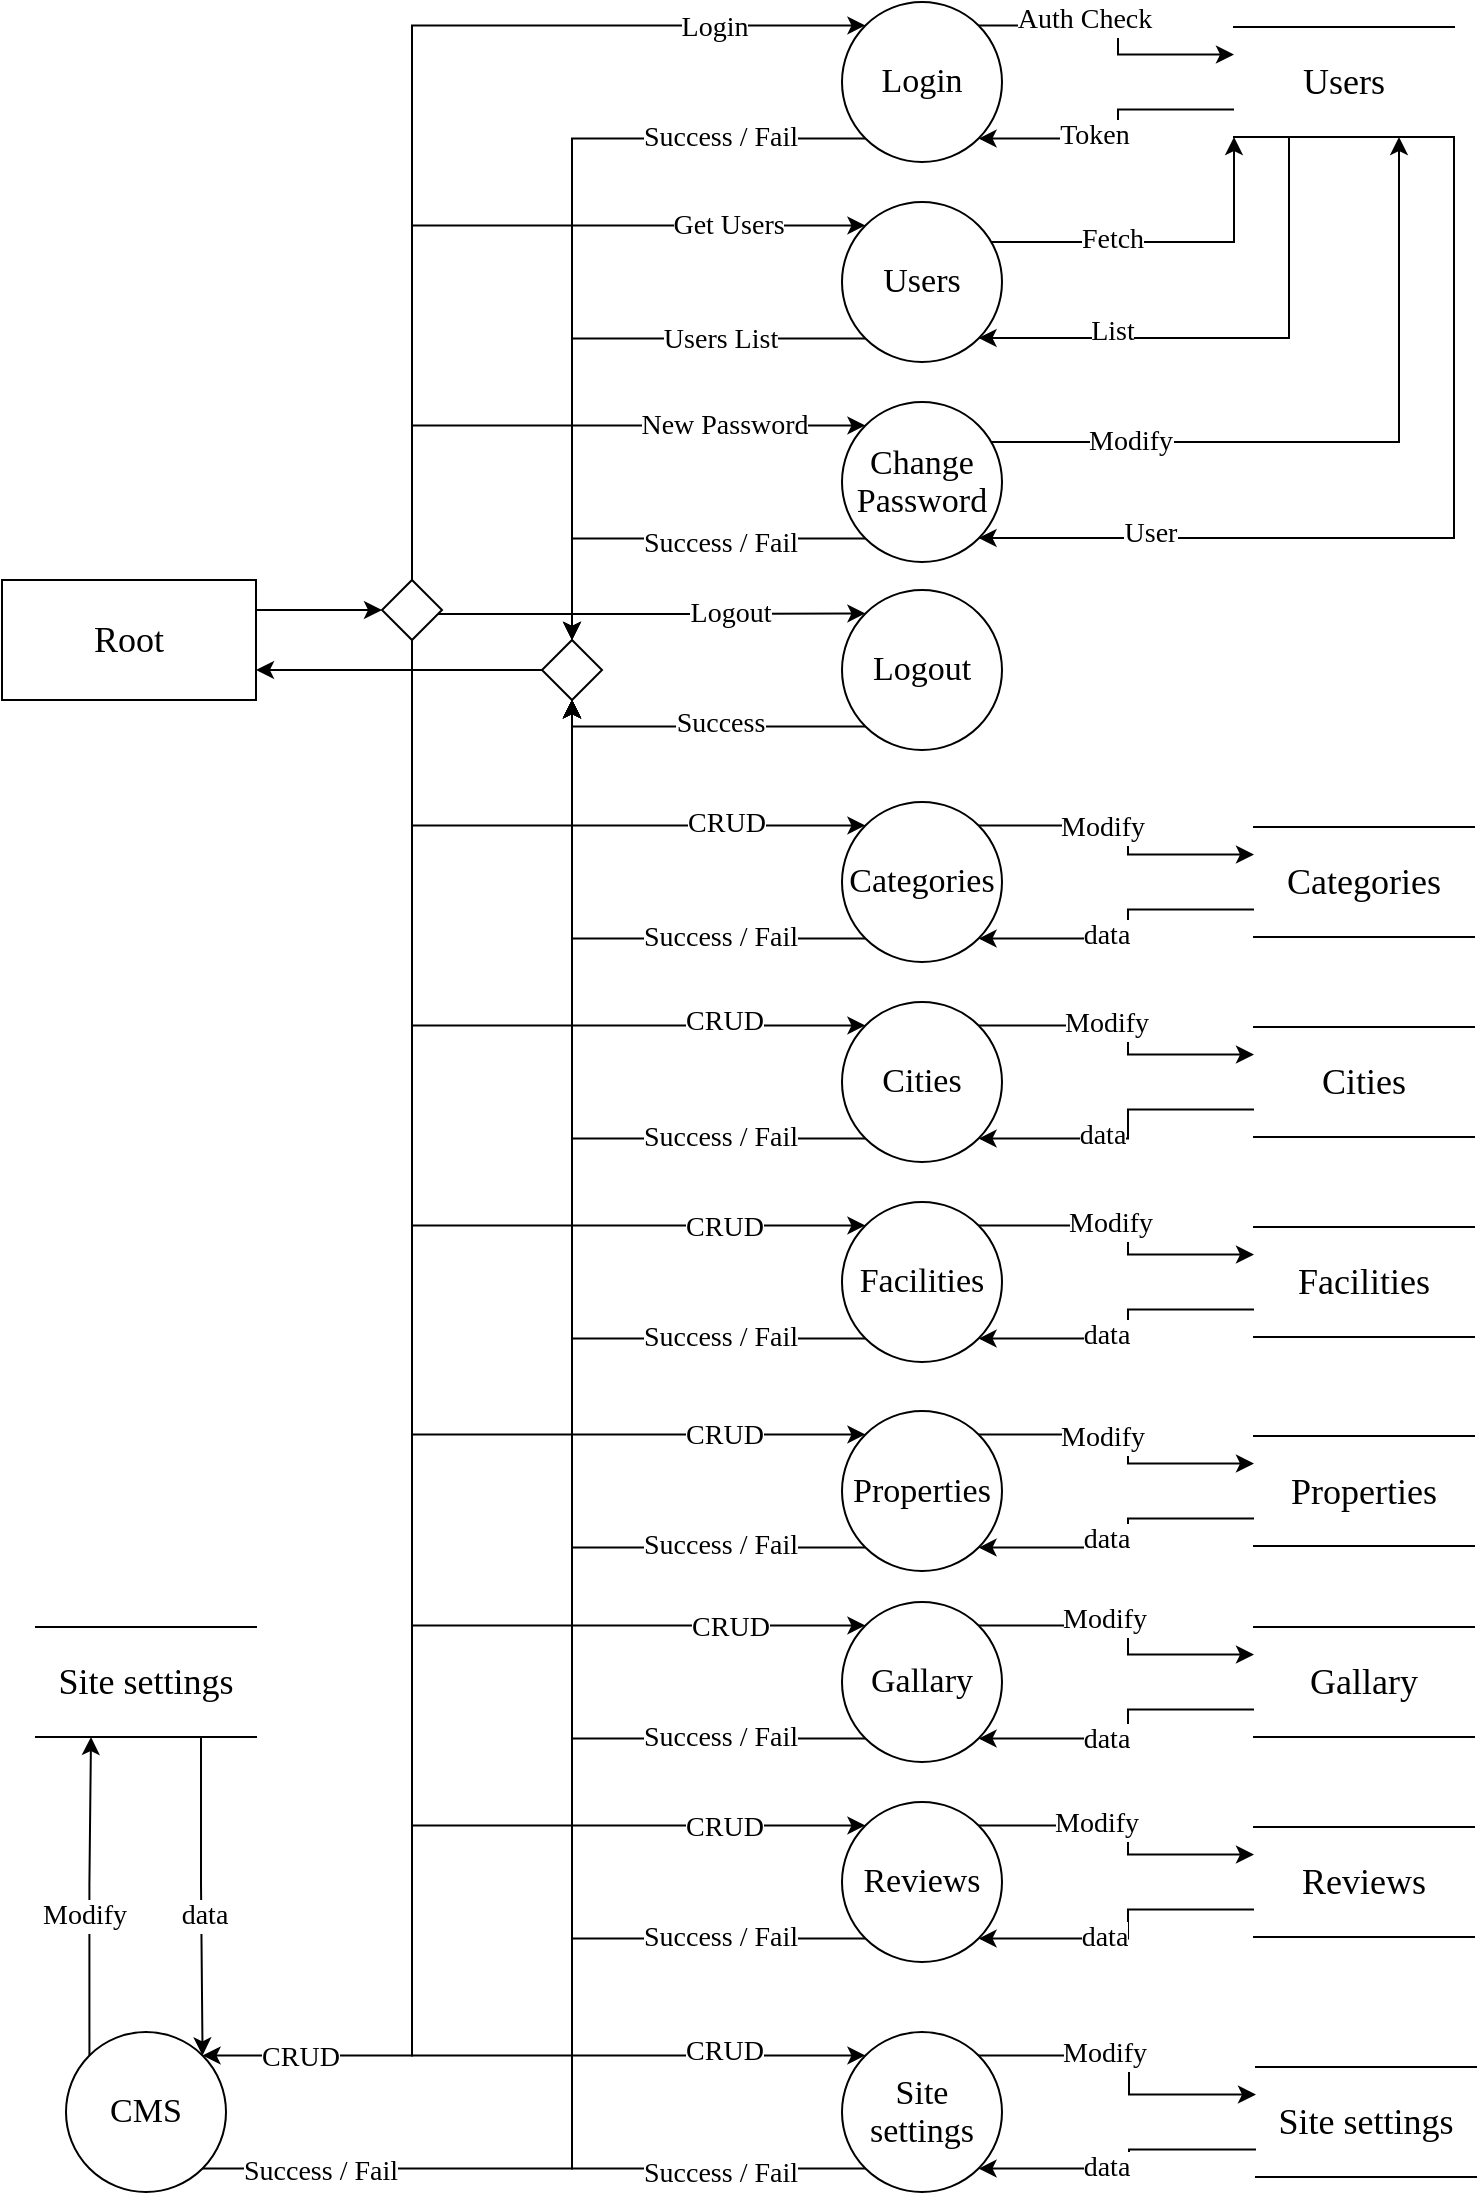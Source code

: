 <mxfile version="17.1.3" type="google"><diagram id="HeBkzXPH-GdMvk_lJBK_" name="Page-1"><mxGraphModel grid="1" gridSize="10" guides="1" tooltips="1" connect="1" arrows="1" page="1" fold="1" pageScale="1" pageWidth="827" pageHeight="1169" background="none" math="0" shadow="0"><root><mxCell id="0"/><mxCell id="1" parent="0"/><mxCell id="u3_8XiPlF6kI5Sq8Arg3-14" style="edgeStyle=orthogonalEdgeStyle;rounded=0;orthogonalLoop=1;jettySize=auto;html=1;exitX=1;exitY=0;exitDx=0;exitDy=0;entryX=0;entryY=0.25;entryDx=0;entryDy=0;fontSize=17;fontFamily=Times New Roman;" parent="1" source="6l1TLSjAQP7HA2U_qRRk-7" target="u3_8XiPlF6kI5Sq8Arg3-12" edge="1"><mxGeometry relative="1" as="geometry"/></mxCell><mxCell id="u3_8XiPlF6kI5Sq8Arg3-126" value="Auth Check" style="edgeLabel;html=1;align=center;verticalAlign=middle;resizable=0;points=[];fontSize=14;fontFamily=Times New Roman;" parent="u3_8XiPlF6kI5Sq8Arg3-14" connectable="0" vertex="1"><mxGeometry x="-0.27" y="3" relative="1" as="geometry"><mxPoint as="offset"/></mxGeometry></mxCell><mxCell id="u3_8XiPlF6kI5Sq8Arg3-67" style="edgeStyle=orthogonalEdgeStyle;rounded=0;orthogonalLoop=1;jettySize=auto;html=1;exitX=0;exitY=1;exitDx=0;exitDy=0;entryX=0.5;entryY=0;entryDx=0;entryDy=0;fontSize=17;startArrow=none;startFill=0;endArrow=classic;endFill=1;elbow=vertical;fontFamily=Times New Roman;" parent="1" source="6l1TLSjAQP7HA2U_qRRk-7" target="u3_8XiPlF6kI5Sq8Arg3-61" edge="1"><mxGeometry relative="1" as="geometry"/></mxCell><mxCell id="u3_8XiPlF6kI5Sq8Arg3-102" value="Success / Fail" style="edgeLabel;html=1;align=center;verticalAlign=middle;resizable=0;points=[];fontSize=14;fontFamily=Times New Roman;" parent="u3_8XiPlF6kI5Sq8Arg3-67" connectable="0" vertex="1"><mxGeometry x="-0.716" y="3" relative="1" as="geometry"><mxPoint x="-16" y="-4" as="offset"/></mxGeometry></mxCell><mxCell id="6l1TLSjAQP7HA2U_qRRk-7" value="&lt;p&gt;&lt;span style=&quot;line-height: 1.1&quot;&gt;&lt;font style=&quot;font-size: 17px&quot;&gt;Login&lt;/font&gt;&lt;/span&gt;&lt;/p&gt;" style="ellipse;whiteSpace=wrap;html=1;aspect=fixed;shadow=0;sketch=0;rotation=0;fontFamily=Times New Roman;" parent="1" vertex="1"><mxGeometry x="430" y="40" width="80" height="80" as="geometry"/></mxCell><mxCell id="u3_8XiPlF6kI5Sq8Arg3-56" style="edgeStyle=orthogonalEdgeStyle;rounded=0;orthogonalLoop=1;jettySize=auto;html=1;exitX=1;exitY=0.25;exitDx=0;exitDy=0;entryX=0;entryY=0.5;entryDx=0;entryDy=0;fontSize=17;elbow=vertical;fontFamily=Times New Roman;" parent="1" source="6l1TLSjAQP7HA2U_qRRk-10" target="u3_8XiPlF6kI5Sq8Arg3-54" edge="1"><mxGeometry relative="1" as="geometry"/></mxCell><mxCell id="6l1TLSjAQP7HA2U_qRRk-10" value="&lt;font style=&quot;font-size: 18px&quot;&gt;Root&lt;/font&gt;" style="rounded=0;whiteSpace=wrap;html=1;fontFamily=Times New Roman;" parent="1" vertex="1"><mxGeometry x="10" y="329" width="127" height="60" as="geometry"/></mxCell><mxCell id="u3_8XiPlF6kI5Sq8Arg3-15" style="edgeStyle=orthogonalEdgeStyle;rounded=0;orthogonalLoop=1;jettySize=auto;html=1;exitX=0;exitY=0.75;exitDx=0;exitDy=0;entryX=1;entryY=1;entryDx=0;entryDy=0;fontSize=17;fontFamily=Times New Roman;" parent="1" source="u3_8XiPlF6kI5Sq8Arg3-12" target="6l1TLSjAQP7HA2U_qRRk-7" edge="1"><mxGeometry relative="1" as="geometry"/></mxCell><mxCell id="u3_8XiPlF6kI5Sq8Arg3-127" value="Token" style="edgeLabel;html=1;align=center;verticalAlign=middle;resizable=0;points=[];fontSize=14;fontFamily=Times New Roman;" parent="u3_8XiPlF6kI5Sq8Arg3-15" connectable="0" vertex="1"><mxGeometry x="0.185" y="-2" relative="1" as="geometry"><mxPoint as="offset"/></mxGeometry></mxCell><mxCell id="u3_8XiPlF6kI5Sq8Arg3-29" style="edgeStyle=elbowEdgeStyle;rounded=0;orthogonalLoop=1;jettySize=auto;elbow=vertical;html=1;entryX=1;entryY=1;entryDx=0;entryDy=0;fontSize=17;exitX=0.25;exitY=1;exitDx=0;exitDy=0;fontFamily=Times New Roman;" parent="1" source="u3_8XiPlF6kI5Sq8Arg3-12" target="u3_8XiPlF6kI5Sq8Arg3-25" edge="1"><mxGeometry relative="1" as="geometry"><Array as="points"><mxPoint x="606" y="208"/><mxPoint x="606" y="210"/><mxPoint x="606" y="210"/></Array></mxGeometry></mxCell><mxCell id="u3_8XiPlF6kI5Sq8Arg3-129" value="List" style="edgeLabel;html=1;align=center;verticalAlign=middle;resizable=0;points=[];fontSize=14;fontFamily=Times New Roman;" parent="u3_8XiPlF6kI5Sq8Arg3-29" connectable="0" vertex="1"><mxGeometry x="0.475" y="-3" relative="1" as="geometry"><mxPoint as="offset"/></mxGeometry></mxCell><mxCell id="u3_8XiPlF6kI5Sq8Arg3-31" style="edgeStyle=elbowEdgeStyle;rounded=0;orthogonalLoop=1;jettySize=auto;elbow=vertical;html=1;exitX=1;exitY=1;exitDx=0;exitDy=0;entryX=1;entryY=1;entryDx=0;entryDy=0;fontSize=17;fontFamily=Times New Roman;" parent="1" source="u3_8XiPlF6kI5Sq8Arg3-12" target="u3_8XiPlF6kI5Sq8Arg3-26" edge="1"><mxGeometry relative="1" as="geometry"><Array as="points"><mxPoint x="686" y="308"/></Array></mxGeometry></mxCell><mxCell id="u3_8XiPlF6kI5Sq8Arg3-131" value="User" style="edgeLabel;html=1;align=center;verticalAlign=middle;resizable=0;points=[];fontSize=14;fontFamily=Times New Roman;" parent="u3_8XiPlF6kI5Sq8Arg3-31" connectable="0" vertex="1"><mxGeometry x="0.611" y="-2" relative="1" as="geometry"><mxPoint as="offset"/></mxGeometry></mxCell><mxCell id="u3_8XiPlF6kI5Sq8Arg3-12" value="&lt;font style=&quot;font-size: 18px&quot;&gt;Users&lt;/font&gt;" style="shape=partialRectangle;whiteSpace=wrap;html=1;left=0;right=0;fillColor=default;rounded=0;shadow=0;glass=0;sketch=0;fontFamily=Times New Roman;fontSize=16;gradientColor=none;" parent="1" vertex="1"><mxGeometry x="626" y="52.5" width="110" height="55" as="geometry"/></mxCell><mxCell id="u3_8XiPlF6kI5Sq8Arg3-73" style="edgeStyle=orthogonalEdgeStyle;rounded=0;orthogonalLoop=1;jettySize=auto;html=1;exitX=0;exitY=1;exitDx=0;exitDy=0;entryX=0.5;entryY=1;entryDx=0;entryDy=0;fontSize=17;startArrow=none;startFill=0;endArrow=classic;endFill=1;fontFamily=Times New Roman;" parent="1" source="u3_8XiPlF6kI5Sq8Arg3-16" target="u3_8XiPlF6kI5Sq8Arg3-61" edge="1"><mxGeometry relative="1" as="geometry"><Array as="points"><mxPoint x="295" y="402"/></Array></mxGeometry></mxCell><mxCell id="u3_8XiPlF6kI5Sq8Arg3-109" value="Success" style="edgeLabel;html=1;align=center;verticalAlign=middle;resizable=0;points=[];fontSize=14;fontFamily=Times New Roman;" parent="u3_8XiPlF6kI5Sq8Arg3-73" connectable="0" vertex="1"><mxGeometry x="-0.282" y="-2" relative="1" as="geometry"><mxPoint x="-15" as="offset"/></mxGeometry></mxCell><mxCell id="u3_8XiPlF6kI5Sq8Arg3-16" value="&lt;p&gt;&lt;span style=&quot;line-height: 1.1&quot;&gt;&lt;font style=&quot;font-size: 17px&quot;&gt;Logout&lt;/font&gt;&lt;/span&gt;&lt;/p&gt;" style="ellipse;whiteSpace=wrap;html=1;aspect=fixed;shadow=0;sketch=0;rotation=0;fontFamily=Times New Roman;" parent="1" vertex="1"><mxGeometry x="430" y="334" width="80" height="80" as="geometry"/></mxCell><mxCell id="u3_8XiPlF6kI5Sq8Arg3-33" style="edgeStyle=orthogonalEdgeStyle;rounded=0;orthogonalLoop=1;jettySize=auto;elbow=vertical;html=1;exitX=1;exitY=0;exitDx=0;exitDy=0;entryX=0;entryY=0.25;entryDx=0;entryDy=0;fontSize=17;fontFamily=Times New Roman;" parent="1" source="u3_8XiPlF6kI5Sq8Arg3-19" target="u3_8XiPlF6kI5Sq8Arg3-32" edge="1"><mxGeometry relative="1" as="geometry"/></mxCell><mxCell id="u3_8XiPlF6kI5Sq8Arg3-132" value="Modify" style="edgeLabel;html=1;align=center;verticalAlign=middle;resizable=0;points=[];fontSize=14;fontFamily=Times New Roman;" parent="u3_8XiPlF6kI5Sq8Arg3-33" connectable="0" vertex="1"><mxGeometry x="-0.2" y="-1" relative="1" as="geometry"><mxPoint as="offset"/></mxGeometry></mxCell><mxCell id="u3_8XiPlF6kI5Sq8Arg3-75" style="edgeStyle=orthogonalEdgeStyle;rounded=0;orthogonalLoop=1;jettySize=auto;html=1;exitX=0;exitY=1;exitDx=0;exitDy=0;entryX=0.5;entryY=1;entryDx=0;entryDy=0;fontSize=17;startArrow=none;startFill=0;endArrow=classic;endFill=1;fontFamily=Times New Roman;" parent="1" source="u3_8XiPlF6kI5Sq8Arg3-19" target="u3_8XiPlF6kI5Sq8Arg3-61" edge="1"><mxGeometry relative="1" as="geometry"/></mxCell><mxCell id="u3_8XiPlF6kI5Sq8Arg3-111" value="Success / Fail" style="edgeLabel;html=1;align=center;verticalAlign=middle;resizable=0;points=[];fontSize=14;fontFamily=Times New Roman;" parent="u3_8XiPlF6kI5Sq8Arg3-75" connectable="0" vertex="1"><mxGeometry x="-0.523" y="-1" relative="1" as="geometry"><mxPoint x="-9" as="offset"/></mxGeometry></mxCell><mxCell id="u3_8XiPlF6kI5Sq8Arg3-19" value="&lt;p&gt;&lt;span style=&quot;line-height: 1.1&quot;&gt;&lt;font style=&quot;font-size: 17px&quot;&gt;Categories&lt;/font&gt;&lt;/span&gt;&lt;/p&gt;" style="ellipse;whiteSpace=wrap;html=1;aspect=fixed;shadow=0;sketch=0;rotation=0;fontFamily=Times New Roman;" parent="1" vertex="1"><mxGeometry x="430" y="440" width="80" height="80" as="geometry"/></mxCell><mxCell id="u3_8XiPlF6kI5Sq8Arg3-43" style="edgeStyle=orthogonalEdgeStyle;rounded=0;orthogonalLoop=1;jettySize=auto;html=1;exitX=1;exitY=0;exitDx=0;exitDy=0;entryX=0;entryY=0.25;entryDx=0;entryDy=0;fontSize=17;elbow=vertical;fontFamily=Times New Roman;" parent="1" source="u3_8XiPlF6kI5Sq8Arg3-20" target="u3_8XiPlF6kI5Sq8Arg3-36" edge="1"><mxGeometry relative="1" as="geometry"/></mxCell><mxCell id="u3_8XiPlF6kI5Sq8Arg3-134" value="Modify" style="edgeLabel;html=1;align=center;verticalAlign=middle;resizable=0;points=[];fontSize=14;fontFamily=Times New Roman;" parent="u3_8XiPlF6kI5Sq8Arg3-43" connectable="0" vertex="1"><mxGeometry x="-0.173" y="1" relative="1" as="geometry"><mxPoint as="offset"/></mxGeometry></mxCell><mxCell id="u3_8XiPlF6kI5Sq8Arg3-82" style="edgeStyle=orthogonalEdgeStyle;rounded=0;orthogonalLoop=1;jettySize=auto;html=1;exitX=0;exitY=1;exitDx=0;exitDy=0;entryX=0.5;entryY=1;entryDx=0;entryDy=0;fontSize=17;startArrow=none;startFill=0;endArrow=classic;endFill=1;fontFamily=Times New Roman;" parent="1" source="u3_8XiPlF6kI5Sq8Arg3-20" target="u3_8XiPlF6kI5Sq8Arg3-61" edge="1"><mxGeometry relative="1" as="geometry"/></mxCell><mxCell id="u3_8XiPlF6kI5Sq8Arg3-118" value="Success / Fail" style="edgeLabel;html=1;align=center;verticalAlign=middle;resizable=0;points=[];fontSize=14;fontFamily=Times New Roman;" parent="u3_8XiPlF6kI5Sq8Arg3-82" connectable="0" vertex="1"><mxGeometry x="-0.669" y="4" relative="1" as="geometry"><mxPoint x="-12" y="-5" as="offset"/></mxGeometry></mxCell><mxCell id="u3_8XiPlF6kI5Sq8Arg3-20" value="&lt;p&gt;&lt;span style=&quot;line-height: 1.1&quot;&gt;&lt;font style=&quot;font-size: 17px&quot;&gt;Cities&lt;/font&gt;&lt;/span&gt;&lt;/p&gt;" style="ellipse;whiteSpace=wrap;html=1;aspect=fixed;shadow=0;sketch=0;rotation=0;fontFamily=Times New Roman;" parent="1" vertex="1"><mxGeometry x="430" y="540" width="80" height="80" as="geometry"/></mxCell><mxCell id="u3_8XiPlF6kI5Sq8Arg3-45" style="edgeStyle=orthogonalEdgeStyle;rounded=0;orthogonalLoop=1;jettySize=auto;html=1;exitX=1;exitY=0;exitDx=0;exitDy=0;entryX=0;entryY=0.25;entryDx=0;entryDy=0;fontSize=17;elbow=vertical;fontFamily=Times New Roman;" parent="1" source="u3_8XiPlF6kI5Sq8Arg3-21" target="u3_8XiPlF6kI5Sq8Arg3-38" edge="1"><mxGeometry relative="1" as="geometry"/></mxCell><mxCell id="u3_8XiPlF6kI5Sq8Arg3-135" value="Modify" style="edgeLabel;html=1;align=center;verticalAlign=middle;resizable=0;points=[];fontSize=14;fontFamily=Times New Roman;" parent="u3_8XiPlF6kI5Sq8Arg3-45" connectable="0" vertex="1"><mxGeometry x="-0.147" y="1" relative="1" as="geometry"><mxPoint as="offset"/></mxGeometry></mxCell><mxCell id="u3_8XiPlF6kI5Sq8Arg3-83" style="edgeStyle=orthogonalEdgeStyle;rounded=0;orthogonalLoop=1;jettySize=auto;html=1;exitX=0;exitY=1;exitDx=0;exitDy=0;entryX=0.5;entryY=1;entryDx=0;entryDy=0;fontSize=17;startArrow=none;startFill=0;endArrow=classic;endFill=1;fontFamily=Times New Roman;" parent="1" source="u3_8XiPlF6kI5Sq8Arg3-21" target="u3_8XiPlF6kI5Sq8Arg3-61" edge="1"><mxGeometry relative="1" as="geometry"/></mxCell><mxCell id="u3_8XiPlF6kI5Sq8Arg3-119" value="Success / Fail" style="edgeLabel;html=1;align=center;verticalAlign=middle;resizable=0;points=[];fontSize=14;fontFamily=Times New Roman;" parent="u3_8XiPlF6kI5Sq8Arg3-83" connectable="0" vertex="1"><mxGeometry x="-0.741" y="-1" relative="1" as="geometry"><mxPoint x="-12" as="offset"/></mxGeometry></mxCell><mxCell id="u3_8XiPlF6kI5Sq8Arg3-21" value="&lt;p&gt;&lt;span style=&quot;line-height: 1.1&quot;&gt;&lt;font style=&quot;font-size: 17px&quot;&gt;Facilities&lt;/font&gt;&lt;/span&gt;&lt;/p&gt;" style="ellipse;whiteSpace=wrap;html=1;aspect=fixed;shadow=0;sketch=0;rotation=0;fontFamily=Times New Roman;" parent="1" vertex="1"><mxGeometry x="430" y="640" width="80" height="80" as="geometry"/></mxCell><mxCell id="u3_8XiPlF6kI5Sq8Arg3-47" style="edgeStyle=orthogonalEdgeStyle;rounded=0;orthogonalLoop=1;jettySize=auto;html=1;exitX=1;exitY=0;exitDx=0;exitDy=0;entryX=0;entryY=0.25;entryDx=0;entryDy=0;fontSize=17;elbow=vertical;fontFamily=Times New Roman;" parent="1" source="u3_8XiPlF6kI5Sq8Arg3-22" target="u3_8XiPlF6kI5Sq8Arg3-39" edge="1"><mxGeometry relative="1" as="geometry"/></mxCell><mxCell id="u3_8XiPlF6kI5Sq8Arg3-136" value="Modify" style="edgeLabel;html=1;align=center;verticalAlign=middle;resizable=0;points=[];fontSize=14;fontFamily=Times New Roman;" parent="u3_8XiPlF6kI5Sq8Arg3-47" connectable="0" vertex="1"><mxGeometry x="-0.2" y="-2" relative="1" as="geometry"><mxPoint as="offset"/></mxGeometry></mxCell><mxCell id="u3_8XiPlF6kI5Sq8Arg3-85" style="edgeStyle=orthogonalEdgeStyle;rounded=0;orthogonalLoop=1;jettySize=auto;html=1;exitX=0;exitY=1;exitDx=0;exitDy=0;entryX=0.5;entryY=1;entryDx=0;entryDy=0;fontSize=17;startArrow=none;startFill=0;endArrow=classic;endFill=1;fontFamily=Times New Roman;" parent="1" source="u3_8XiPlF6kI5Sq8Arg3-22" target="u3_8XiPlF6kI5Sq8Arg3-61" edge="1"><mxGeometry relative="1" as="geometry"/></mxCell><mxCell id="u3_8XiPlF6kI5Sq8Arg3-120" value="Success / Fail" style="edgeLabel;html=1;align=center;verticalAlign=middle;resizable=0;points=[];fontSize=14;fontFamily=Times New Roman;" parent="u3_8XiPlF6kI5Sq8Arg3-85" connectable="0" vertex="1"><mxGeometry x="-0.791" y="-1" relative="1" as="geometry"><mxPoint x="-13" as="offset"/></mxGeometry></mxCell><mxCell id="u3_8XiPlF6kI5Sq8Arg3-22" value="&lt;p&gt;&lt;span style=&quot;line-height: 1.1&quot;&gt;&lt;font style=&quot;font-size: 17px&quot;&gt;Properties&lt;/font&gt;&lt;/span&gt;&lt;/p&gt;" style="ellipse;whiteSpace=wrap;html=1;aspect=fixed;shadow=0;sketch=0;rotation=0;fontFamily=Times New Roman;" parent="1" vertex="1"><mxGeometry x="430" y="744.5" width="80" height="80" as="geometry"/></mxCell><mxCell id="u3_8XiPlF6kI5Sq8Arg3-49" style="edgeStyle=orthogonalEdgeStyle;rounded=0;orthogonalLoop=1;jettySize=auto;html=1;exitX=1;exitY=0;exitDx=0;exitDy=0;entryX=0;entryY=0.25;entryDx=0;entryDy=0;fontSize=17;elbow=vertical;fontFamily=Times New Roman;" parent="1" source="u3_8XiPlF6kI5Sq8Arg3-23" target="u3_8XiPlF6kI5Sq8Arg3-40" edge="1"><mxGeometry relative="1" as="geometry"/></mxCell><mxCell id="u3_8XiPlF6kI5Sq8Arg3-137" value="Modify" style="edgeLabel;html=1;align=center;verticalAlign=middle;resizable=0;points=[];fontSize=14;fontFamily=Times New Roman;" parent="u3_8XiPlF6kI5Sq8Arg3-49" connectable="0" vertex="1"><mxGeometry x="-0.186" y="3" relative="1" as="geometry"><mxPoint as="offset"/></mxGeometry></mxCell><mxCell id="u3_8XiPlF6kI5Sq8Arg3-86" style="edgeStyle=orthogonalEdgeStyle;rounded=0;orthogonalLoop=1;jettySize=auto;html=1;exitX=0;exitY=1;exitDx=0;exitDy=0;entryX=0.5;entryY=1;entryDx=0;entryDy=0;fontSize=17;startArrow=none;startFill=0;endArrow=classic;endFill=1;fontFamily=Times New Roman;" parent="1" source="u3_8XiPlF6kI5Sq8Arg3-23" target="u3_8XiPlF6kI5Sq8Arg3-61" edge="1"><mxGeometry relative="1" as="geometry"/></mxCell><mxCell id="u3_8XiPlF6kI5Sq8Arg3-121" value="Success / Fail" style="edgeLabel;html=1;align=center;verticalAlign=middle;resizable=0;points=[];fontSize=14;fontFamily=Times New Roman;" parent="u3_8XiPlF6kI5Sq8Arg3-86" connectable="0" vertex="1"><mxGeometry x="-0.83" y="2" relative="1" as="geometry"><mxPoint x="-16" y="-3" as="offset"/></mxGeometry></mxCell><mxCell id="u3_8XiPlF6kI5Sq8Arg3-23" value="&lt;p&gt;&lt;span style=&quot;line-height: 1.1&quot;&gt;&lt;font style=&quot;font-size: 17px&quot;&gt;Gallary&lt;/font&gt;&lt;/span&gt;&lt;/p&gt;" style="ellipse;whiteSpace=wrap;html=1;aspect=fixed;shadow=0;sketch=0;rotation=0;fontFamily=Times New Roman;" parent="1" vertex="1"><mxGeometry x="430" y="840" width="80" height="80" as="geometry"/></mxCell><mxCell id="u3_8XiPlF6kI5Sq8Arg3-51" style="edgeStyle=orthogonalEdgeStyle;rounded=0;orthogonalLoop=1;jettySize=auto;html=1;exitX=1;exitY=0;exitDx=0;exitDy=0;entryX=0;entryY=0.25;entryDx=0;entryDy=0;fontSize=17;elbow=vertical;fontFamily=Times New Roman;" parent="1" source="u3_8XiPlF6kI5Sq8Arg3-24" target="u3_8XiPlF6kI5Sq8Arg3-42" edge="1"><mxGeometry relative="1" as="geometry"/></mxCell><mxCell id="u3_8XiPlF6kI5Sq8Arg3-138" value="Modify" style="edgeLabel;html=1;align=center;verticalAlign=middle;resizable=0;points=[];fontSize=14;fontFamily=Times New Roman;" parent="u3_8XiPlF6kI5Sq8Arg3-51" connectable="0" vertex="1"><mxGeometry x="-0.239" y="1" relative="1" as="geometry"><mxPoint as="offset"/></mxGeometry></mxCell><mxCell id="u3_8XiPlF6kI5Sq8Arg3-87" style="edgeStyle=orthogonalEdgeStyle;rounded=0;orthogonalLoop=1;jettySize=auto;html=1;exitX=0;exitY=1;exitDx=0;exitDy=0;entryX=0.5;entryY=1;entryDx=0;entryDy=0;fontSize=17;startArrow=none;startFill=0;endArrow=classic;endFill=1;fontFamily=Times New Roman;" parent="1" source="u3_8XiPlF6kI5Sq8Arg3-24" target="u3_8XiPlF6kI5Sq8Arg3-61" edge="1"><mxGeometry relative="1" as="geometry"/></mxCell><mxCell id="u3_8XiPlF6kI5Sq8Arg3-122" value="Success / Fail" style="edgeLabel;html=1;align=center;verticalAlign=middle;resizable=0;points=[];fontSize=14;fontFamily=Times New Roman;" parent="u3_8XiPlF6kI5Sq8Arg3-87" connectable="0" vertex="1"><mxGeometry x="-0.829" y="2" relative="1" as="geometry"><mxPoint x="-7" y="-3" as="offset"/></mxGeometry></mxCell><mxCell id="u3_8XiPlF6kI5Sq8Arg3-24" value="&lt;p&gt;&lt;span style=&quot;line-height: 1.1&quot;&gt;&lt;font style=&quot;font-size: 17px&quot;&gt;Reviews&lt;/font&gt;&lt;/span&gt;&lt;/p&gt;" style="ellipse;whiteSpace=wrap;html=1;aspect=fixed;shadow=0;sketch=0;rotation=0;fontFamily=Times New Roman;" parent="1" vertex="1"><mxGeometry x="430" y="940" width="80" height="80" as="geometry"/></mxCell><mxCell id="u3_8XiPlF6kI5Sq8Arg3-28" style="edgeStyle=elbowEdgeStyle;rounded=0;orthogonalLoop=1;jettySize=auto;elbow=vertical;html=1;entryX=0;entryY=1;entryDx=0;entryDy=0;fontSize=17;fontFamily=Times New Roman;" parent="1" source="u3_8XiPlF6kI5Sq8Arg3-25" target="u3_8XiPlF6kI5Sq8Arg3-12" edge="1"><mxGeometry relative="1" as="geometry"><Array as="points"><mxPoint x="646" y="160"/></Array></mxGeometry></mxCell><mxCell id="u3_8XiPlF6kI5Sq8Arg3-128" value="Fetch" style="edgeLabel;html=1;align=center;verticalAlign=middle;resizable=0;points=[];fontSize=14;fontFamily=Times New Roman;" parent="u3_8XiPlF6kI5Sq8Arg3-28" connectable="0" vertex="1"><mxGeometry x="-0.303" y="1" relative="1" as="geometry"><mxPoint as="offset"/></mxGeometry></mxCell><mxCell id="u3_8XiPlF6kI5Sq8Arg3-69" style="edgeStyle=orthogonalEdgeStyle;rounded=0;orthogonalLoop=1;jettySize=auto;html=1;exitX=0;exitY=1;exitDx=0;exitDy=0;entryX=0.5;entryY=0;entryDx=0;entryDy=0;fontSize=17;startArrow=none;startFill=0;endArrow=classic;endFill=1;elbow=vertical;fontFamily=Times New Roman;" parent="1" source="u3_8XiPlF6kI5Sq8Arg3-25" target="u3_8XiPlF6kI5Sq8Arg3-61" edge="1"><mxGeometry relative="1" as="geometry"/></mxCell><mxCell id="u3_8XiPlF6kI5Sq8Arg3-104" value="Users List" style="edgeLabel;html=1;align=center;verticalAlign=middle;resizable=0;points=[];fontSize=14;fontFamily=Times New Roman;" parent="u3_8XiPlF6kI5Sq8Arg3-69" connectable="0" vertex="1"><mxGeometry x="-0.573" relative="1" as="geometry"><mxPoint x="-9" as="offset"/></mxGeometry></mxCell><mxCell id="u3_8XiPlF6kI5Sq8Arg3-25" value="&lt;p&gt;&lt;span style=&quot;line-height: 1.1&quot;&gt;&lt;font style=&quot;font-size: 17px&quot;&gt;Users&lt;/font&gt;&lt;/span&gt;&lt;/p&gt;" style="ellipse;whiteSpace=wrap;html=1;aspect=fixed;shadow=0;sketch=0;rotation=0;fontFamily=Times New Roman;" parent="1" vertex="1"><mxGeometry x="430" y="140" width="80" height="80" as="geometry"/></mxCell><mxCell id="u3_8XiPlF6kI5Sq8Arg3-30" style="edgeStyle=elbowEdgeStyle;rounded=0;orthogonalLoop=1;jettySize=auto;elbow=vertical;html=1;entryX=0.75;entryY=1;entryDx=0;entryDy=0;fontSize=17;fontFamily=Times New Roman;" parent="1" source="u3_8XiPlF6kI5Sq8Arg3-26" target="u3_8XiPlF6kI5Sq8Arg3-12" edge="1"><mxGeometry relative="1" as="geometry"><Array as="points"><mxPoint x="710" y="260"/></Array></mxGeometry></mxCell><mxCell id="u3_8XiPlF6kI5Sq8Arg3-130" value="Modify" style="edgeLabel;html=1;align=center;verticalAlign=middle;resizable=0;points=[];fontSize=14;fontFamily=Times New Roman;" parent="u3_8XiPlF6kI5Sq8Arg3-30" connectable="0" vertex="1"><mxGeometry x="-0.609" relative="1" as="geometry"><mxPoint as="offset"/></mxGeometry></mxCell><mxCell id="u3_8XiPlF6kI5Sq8Arg3-71" style="edgeStyle=orthogonalEdgeStyle;rounded=0;orthogonalLoop=1;jettySize=auto;html=1;exitX=0;exitY=1;exitDx=0;exitDy=0;entryX=0.5;entryY=0;entryDx=0;entryDy=0;fontSize=17;startArrow=none;startFill=0;endArrow=classic;endFill=1;fontFamily=Times New Roman;" parent="1" source="u3_8XiPlF6kI5Sq8Arg3-26" target="u3_8XiPlF6kI5Sq8Arg3-61" edge="1"><mxGeometry relative="1" as="geometry"/></mxCell><mxCell id="u3_8XiPlF6kI5Sq8Arg3-106" value="Success / Fail" style="edgeLabel;html=1;align=center;verticalAlign=middle;resizable=0;points=[];fontSize=14;fontFamily=Times New Roman;" parent="u3_8XiPlF6kI5Sq8Arg3-71" connectable="0" vertex="1"><mxGeometry x="-0.367" y="2" relative="1" as="geometry"><mxPoint x="-10" as="offset"/></mxGeometry></mxCell><mxCell id="u3_8XiPlF6kI5Sq8Arg3-26" value="&lt;p&gt;&lt;span style=&quot;line-height: 1.1&quot;&gt;&lt;font style=&quot;font-size: 17px&quot;&gt;Change Password&lt;/font&gt;&lt;/span&gt;&lt;/p&gt;" style="ellipse;whiteSpace=wrap;html=1;aspect=fixed;shadow=0;sketch=0;rotation=0;fontFamily=Times New Roman;" parent="1" vertex="1"><mxGeometry x="430" y="240" width="80" height="80" as="geometry"/></mxCell><mxCell id="u3_8XiPlF6kI5Sq8Arg3-35" style="edgeStyle=orthogonalEdgeStyle;rounded=0;orthogonalLoop=1;jettySize=auto;html=1;exitX=0;exitY=0.75;exitDx=0;exitDy=0;entryX=1;entryY=1;entryDx=0;entryDy=0;fontSize=17;elbow=vertical;fontFamily=Times New Roman;" parent="1" source="u3_8XiPlF6kI5Sq8Arg3-32" target="u3_8XiPlF6kI5Sq8Arg3-19" edge="1"><mxGeometry relative="1" as="geometry"/></mxCell><mxCell id="u3_8XiPlF6kI5Sq8Arg3-133" value="data" style="edgeLabel;html=1;align=center;verticalAlign=middle;resizable=0;points=[];fontSize=14;fontFamily=Times New Roman;" parent="u3_8XiPlF6kI5Sq8Arg3-35" connectable="0" vertex="1"><mxGeometry x="0.16" y="-2" relative="1" as="geometry"><mxPoint as="offset"/></mxGeometry></mxCell><mxCell id="u3_8XiPlF6kI5Sq8Arg3-32" value="&lt;font style=&quot;font-size: 18px&quot;&gt;Categories&lt;/font&gt;" style="shape=partialRectangle;whiteSpace=wrap;html=1;left=0;right=0;fillColor=default;rounded=0;shadow=0;glass=0;sketch=0;fontFamily=Times New Roman;fontSize=16;gradientColor=none;" parent="1" vertex="1"><mxGeometry x="636" y="452.5" width="110" height="55" as="geometry"/></mxCell><mxCell id="u3_8XiPlF6kI5Sq8Arg3-44" style="edgeStyle=orthogonalEdgeStyle;rounded=0;orthogonalLoop=1;jettySize=auto;html=1;exitX=0;exitY=0.75;exitDx=0;exitDy=0;entryX=1;entryY=1;entryDx=0;entryDy=0;fontSize=17;elbow=vertical;fontFamily=Times New Roman;" parent="1" source="u3_8XiPlF6kI5Sq8Arg3-36" target="u3_8XiPlF6kI5Sq8Arg3-20" edge="1"><mxGeometry relative="1" as="geometry"/></mxCell><mxCell id="u3_8XiPlF6kI5Sq8Arg3-141" value="data" style="edgeLabel;html=1;align=center;verticalAlign=middle;resizable=0;points=[];fontSize=14;fontFamily=Times New Roman;" parent="u3_8XiPlF6kI5Sq8Arg3-44" connectable="0" vertex="1"><mxGeometry x="0.186" y="-2" relative="1" as="geometry"><mxPoint as="offset"/></mxGeometry></mxCell><mxCell id="u3_8XiPlF6kI5Sq8Arg3-36" value="&lt;font style=&quot;font-size: 18px&quot;&gt;Cities&lt;/font&gt;" style="shape=partialRectangle;whiteSpace=wrap;html=1;left=0;right=0;fillColor=default;rounded=0;shadow=0;glass=0;sketch=0;fontFamily=Times New Roman;fontSize=16;gradientColor=none;" parent="1" vertex="1"><mxGeometry x="636" y="552.5" width="110" height="55" as="geometry"/></mxCell><mxCell id="u3_8XiPlF6kI5Sq8Arg3-46" style="edgeStyle=orthogonalEdgeStyle;rounded=0;orthogonalLoop=1;jettySize=auto;html=1;exitX=0;exitY=0.75;exitDx=0;exitDy=0;entryX=1;entryY=1;entryDx=0;entryDy=0;fontSize=17;elbow=vertical;fontFamily=Times New Roman;" parent="1" source="u3_8XiPlF6kI5Sq8Arg3-38" target="u3_8XiPlF6kI5Sq8Arg3-21" edge="1"><mxGeometry relative="1" as="geometry"/></mxCell><mxCell id="u3_8XiPlF6kI5Sq8Arg3-142" value="data" style="edgeLabel;html=1;align=center;verticalAlign=middle;resizable=0;points=[];fontSize=14;fontFamily=Times New Roman;" parent="u3_8XiPlF6kI5Sq8Arg3-46" connectable="0" vertex="1"><mxGeometry x="0.16" y="-2" relative="1" as="geometry"><mxPoint as="offset"/></mxGeometry></mxCell><mxCell id="u3_8XiPlF6kI5Sq8Arg3-38" value="&lt;font style=&quot;font-size: 18px&quot;&gt;Facilities&lt;/font&gt;" style="shape=partialRectangle;whiteSpace=wrap;html=1;left=0;right=0;fillColor=default;rounded=0;shadow=0;glass=0;sketch=0;fontFamily=Times New Roman;fontSize=16;gradientColor=none;" parent="1" vertex="1"><mxGeometry x="636" y="652.5" width="110" height="55" as="geometry"/></mxCell><mxCell id="u3_8XiPlF6kI5Sq8Arg3-48" style="edgeStyle=orthogonalEdgeStyle;rounded=0;orthogonalLoop=1;jettySize=auto;html=1;exitX=0;exitY=0.75;exitDx=0;exitDy=0;entryX=1;entryY=1;entryDx=0;entryDy=0;fontSize=17;elbow=vertical;fontFamily=Times New Roman;" parent="1" source="u3_8XiPlF6kI5Sq8Arg3-39" target="u3_8XiPlF6kI5Sq8Arg3-22" edge="1"><mxGeometry relative="1" as="geometry"/></mxCell><mxCell id="u3_8XiPlF6kI5Sq8Arg3-143" value="data" style="edgeLabel;html=1;align=center;verticalAlign=middle;resizable=0;points=[];fontSize=14;fontFamily=Times New Roman;" parent="u3_8XiPlF6kI5Sq8Arg3-48" connectable="0" vertex="1"><mxGeometry x="0.16" y="-4" relative="1" as="geometry"><mxPoint as="offset"/></mxGeometry></mxCell><mxCell id="u3_8XiPlF6kI5Sq8Arg3-39" value="&lt;font style=&quot;font-size: 18px&quot;&gt;Properties&lt;/font&gt;" style="shape=partialRectangle;whiteSpace=wrap;html=1;left=0;right=0;fillColor=default;rounded=0;shadow=0;glass=0;sketch=0;fontFamily=Times New Roman;fontSize=16;gradientColor=none;" parent="1" vertex="1"><mxGeometry x="636" y="757" width="110" height="55" as="geometry"/></mxCell><mxCell id="u3_8XiPlF6kI5Sq8Arg3-50" style="edgeStyle=orthogonalEdgeStyle;rounded=0;orthogonalLoop=1;jettySize=auto;html=1;exitX=0;exitY=0.75;exitDx=0;exitDy=0;entryX=1;entryY=1;entryDx=0;entryDy=0;fontSize=17;elbow=vertical;fontFamily=Times New Roman;" parent="1" source="u3_8XiPlF6kI5Sq8Arg3-40" target="u3_8XiPlF6kI5Sq8Arg3-23" edge="1"><mxGeometry relative="1" as="geometry"/></mxCell><mxCell id="u3_8XiPlF6kI5Sq8Arg3-144" value="data" style="edgeLabel;html=1;align=center;verticalAlign=middle;resizable=0;points=[];fontSize=14;fontFamily=Times New Roman;" parent="u3_8XiPlF6kI5Sq8Arg3-50" connectable="0" vertex="1"><mxGeometry x="0.16" relative="1" as="geometry"><mxPoint as="offset"/></mxGeometry></mxCell><mxCell id="u3_8XiPlF6kI5Sq8Arg3-40" value="&lt;font style=&quot;font-size: 18px&quot;&gt;Gallary&lt;/font&gt;" style="shape=partialRectangle;whiteSpace=wrap;html=1;left=0;right=0;fillColor=default;rounded=0;shadow=0;glass=0;sketch=0;fontFamily=Times New Roman;fontSize=16;gradientColor=none;" parent="1" vertex="1"><mxGeometry x="636" y="852.5" width="110" height="55" as="geometry"/></mxCell><mxCell id="u3_8XiPlF6kI5Sq8Arg3-52" style="edgeStyle=orthogonalEdgeStyle;rounded=0;orthogonalLoop=1;jettySize=auto;html=1;exitX=0;exitY=0.75;exitDx=0;exitDy=0;entryX=1;entryY=1;entryDx=0;entryDy=0;fontSize=17;elbow=vertical;fontFamily=Times New Roman;" parent="1" source="u3_8XiPlF6kI5Sq8Arg3-42" target="u3_8XiPlF6kI5Sq8Arg3-24" edge="1"><mxGeometry relative="1" as="geometry"/></mxCell><mxCell id="u3_8XiPlF6kI5Sq8Arg3-145" value="data" style="edgeLabel;html=1;align=center;verticalAlign=middle;resizable=0;points=[];fontSize=14;fontFamily=Times New Roman;" parent="u3_8XiPlF6kI5Sq8Arg3-52" connectable="0" vertex="1"><mxGeometry x="0.12" y="3" relative="1" as="geometry"><mxPoint x="-5" y="-4" as="offset"/></mxGeometry></mxCell><mxCell id="u3_8XiPlF6kI5Sq8Arg3-42" value="&lt;font style=&quot;font-size: 18px&quot;&gt;Reviews&lt;/font&gt;" style="shape=partialRectangle;whiteSpace=wrap;html=1;left=0;right=0;fillColor=default;rounded=0;shadow=0;glass=0;sketch=0;fontFamily=Times New Roman;fontSize=16;gradientColor=none;" parent="1" vertex="1"><mxGeometry x="636" y="952.5" width="110" height="55" as="geometry"/></mxCell><mxCell id="u3_8XiPlF6kI5Sq8Arg3-66" style="edgeStyle=orthogonalEdgeStyle;rounded=0;orthogonalLoop=1;jettySize=auto;html=1;entryX=0;entryY=0;entryDx=0;entryDy=0;fontSize=17;startArrow=none;startFill=0;endArrow=classic;endFill=1;elbow=vertical;fontFamily=Times New Roman;" parent="1" source="u3_8XiPlF6kI5Sq8Arg3-54" target="6l1TLSjAQP7HA2U_qRRk-7" edge="1"><mxGeometry relative="1" as="geometry"><Array as="points"><mxPoint x="215" y="52"/></Array></mxGeometry></mxCell><mxCell id="u3_8XiPlF6kI5Sq8Arg3-100" value="&lt;font style=&quot;font-size: 14px&quot;&gt;Login&lt;/font&gt;" style="edgeLabel;html=1;align=center;verticalAlign=middle;resizable=0;points=[];fontSize=17;fontFamily=Times New Roman;" parent="u3_8XiPlF6kI5Sq8Arg3-66" connectable="0" vertex="1"><mxGeometry x="0.701" relative="1" as="geometry"><mxPoint as="offset"/></mxGeometry></mxCell><mxCell id="u3_8XiPlF6kI5Sq8Arg3-68" style="edgeStyle=orthogonalEdgeStyle;rounded=0;orthogonalLoop=1;jettySize=auto;html=1;entryX=0;entryY=0;entryDx=0;entryDy=0;fontSize=17;startArrow=none;startFill=0;endArrow=classic;endFill=1;elbow=vertical;fontFamily=Times New Roman;" parent="1" source="u3_8XiPlF6kI5Sq8Arg3-54" target="u3_8XiPlF6kI5Sq8Arg3-25" edge="1"><mxGeometry relative="1" as="geometry"><Array as="points"><mxPoint x="215" y="152"/></Array></mxGeometry></mxCell><mxCell id="u3_8XiPlF6kI5Sq8Arg3-103" value="Get Users" style="edgeLabel;html=1;align=center;verticalAlign=middle;resizable=0;points=[];fontSize=14;fontFamily=Times New Roman;" parent="u3_8XiPlF6kI5Sq8Arg3-68" connectable="0" vertex="1"><mxGeometry x="0.661" relative="1" as="geometry"><mxPoint as="offset"/></mxGeometry></mxCell><mxCell id="u3_8XiPlF6kI5Sq8Arg3-70" style="edgeStyle=orthogonalEdgeStyle;rounded=0;orthogonalLoop=1;jettySize=auto;html=1;entryX=0;entryY=0;entryDx=0;entryDy=0;fontSize=17;startArrow=none;startFill=0;endArrow=classic;endFill=1;fontFamily=Times New Roman;" parent="1" source="u3_8XiPlF6kI5Sq8Arg3-54" target="u3_8XiPlF6kI5Sq8Arg3-26" edge="1"><mxGeometry relative="1" as="geometry"><Array as="points"><mxPoint x="215" y="252"/></Array></mxGeometry></mxCell><mxCell id="u3_8XiPlF6kI5Sq8Arg3-105" value="New Password" style="edgeLabel;html=1;align=center;verticalAlign=middle;resizable=0;points=[];fontSize=14;fontFamily=Times New Roman;" parent="u3_8XiPlF6kI5Sq8Arg3-70" connectable="0" vertex="1"><mxGeometry x="0.536" relative="1" as="geometry"><mxPoint as="offset"/></mxGeometry></mxCell><mxCell id="u3_8XiPlF6kI5Sq8Arg3-72" style="edgeStyle=orthogonalEdgeStyle;rounded=0;orthogonalLoop=1;jettySize=auto;html=1;entryX=0;entryY=0;entryDx=0;entryDy=0;fontSize=17;startArrow=none;startFill=0;endArrow=classic;endFill=1;fontFamily=Times New Roman;" parent="1" source="u3_8XiPlF6kI5Sq8Arg3-54" target="u3_8XiPlF6kI5Sq8Arg3-16" edge="1"><mxGeometry relative="1" as="geometry"><Array as="points"><mxPoint x="360" y="346"/><mxPoint x="360" y="346"/></Array></mxGeometry></mxCell><mxCell id="u3_8XiPlF6kI5Sq8Arg3-108" value="Logout" style="edgeLabel;html=1;align=center;verticalAlign=middle;resizable=0;points=[];fontSize=14;fontFamily=Times New Roman;" parent="u3_8XiPlF6kI5Sq8Arg3-72" connectable="0" vertex="1"><mxGeometry x="0.368" relative="1" as="geometry"><mxPoint as="offset"/></mxGeometry></mxCell><mxCell id="u3_8XiPlF6kI5Sq8Arg3-74" style="edgeStyle=orthogonalEdgeStyle;rounded=0;orthogonalLoop=1;jettySize=auto;html=1;exitX=0.5;exitY=1;exitDx=0;exitDy=0;entryX=0;entryY=0;entryDx=0;entryDy=0;fontSize=17;startArrow=none;startFill=0;endArrow=classic;endFill=1;fontFamily=Times New Roman;" parent="1" source="u3_8XiPlF6kI5Sq8Arg3-54" target="u3_8XiPlF6kI5Sq8Arg3-19" edge="1"><mxGeometry relative="1" as="geometry"><Array as="points"><mxPoint x="215" y="452"/></Array></mxGeometry></mxCell><mxCell id="u3_8XiPlF6kI5Sq8Arg3-110" value="CRUD" style="edgeLabel;html=1;align=center;verticalAlign=middle;resizable=0;points=[];fontSize=14;fontFamily=Times New Roman;" parent="u3_8XiPlF6kI5Sq8Arg3-74" connectable="0" vertex="1"><mxGeometry x="0.559" y="1" relative="1" as="geometry"><mxPoint as="offset"/></mxGeometry></mxCell><mxCell id="u3_8XiPlF6kI5Sq8Arg3-76" style="edgeStyle=orthogonalEdgeStyle;rounded=0;orthogonalLoop=1;jettySize=auto;html=1;exitX=0.5;exitY=1;exitDx=0;exitDy=0;entryX=0;entryY=0;entryDx=0;entryDy=0;fontSize=17;startArrow=none;startFill=0;endArrow=classic;endFill=1;fontFamily=Times New Roman;" parent="1" source="u3_8XiPlF6kI5Sq8Arg3-54" target="u3_8XiPlF6kI5Sq8Arg3-20" edge="1"><mxGeometry relative="1" as="geometry"><Array as="points"><mxPoint x="215" y="552"/></Array></mxGeometry></mxCell><mxCell id="u3_8XiPlF6kI5Sq8Arg3-112" value="CRUD" style="edgeLabel;html=1;align=center;verticalAlign=middle;resizable=0;points=[];fontSize=14;fontFamily=Times New Roman;" parent="u3_8XiPlF6kI5Sq8Arg3-76" connectable="0" vertex="1"><mxGeometry x="0.721" y="2" relative="1" as="geometry"><mxPoint x="-13" as="offset"/></mxGeometry></mxCell><mxCell id="u3_8XiPlF6kI5Sq8Arg3-77" style="edgeStyle=orthogonalEdgeStyle;rounded=0;orthogonalLoop=1;jettySize=auto;html=1;exitX=0.5;exitY=1;exitDx=0;exitDy=0;entryX=0;entryY=0;entryDx=0;entryDy=0;fontSize=17;startArrow=none;startFill=0;endArrow=classic;endFill=1;fontFamily=Times New Roman;" parent="1" source="u3_8XiPlF6kI5Sq8Arg3-54" target="u3_8XiPlF6kI5Sq8Arg3-21" edge="1"><mxGeometry relative="1" as="geometry"><Array as="points"><mxPoint x="215" y="652"/></Array></mxGeometry></mxCell><mxCell id="u3_8XiPlF6kI5Sq8Arg3-113" value="CRUD" style="edgeLabel;html=1;align=center;verticalAlign=middle;resizable=0;points=[];fontSize=14;fontFamily=Times New Roman;" parent="u3_8XiPlF6kI5Sq8Arg3-77" connectable="0" vertex="1"><mxGeometry x="0.748" relative="1" as="geometry"><mxPoint x="-6" y="1" as="offset"/></mxGeometry></mxCell><mxCell id="u3_8XiPlF6kI5Sq8Arg3-78" style="edgeStyle=orthogonalEdgeStyle;rounded=0;orthogonalLoop=1;jettySize=auto;html=1;exitX=0.5;exitY=1;exitDx=0;exitDy=0;entryX=0;entryY=0;entryDx=0;entryDy=0;fontSize=17;startArrow=none;startFill=0;endArrow=classic;endFill=1;fontFamily=Times New Roman;" parent="1" source="u3_8XiPlF6kI5Sq8Arg3-54" target="u3_8XiPlF6kI5Sq8Arg3-22" edge="1"><mxGeometry relative="1" as="geometry"><Array as="points"><mxPoint x="215" y="756"/></Array></mxGeometry></mxCell><mxCell id="u3_8XiPlF6kI5Sq8Arg3-114" value="CRUD" style="edgeLabel;html=1;align=center;verticalAlign=middle;resizable=0;points=[];fontSize=14;fontFamily=Times New Roman;" parent="u3_8XiPlF6kI5Sq8Arg3-78" connectable="0" vertex="1"><mxGeometry x="0.8" y="3" relative="1" as="geometry"><mxPoint x="-9" y="4" as="offset"/></mxGeometry></mxCell><mxCell id="u3_8XiPlF6kI5Sq8Arg3-79" style="edgeStyle=orthogonalEdgeStyle;rounded=0;orthogonalLoop=1;jettySize=auto;html=1;exitX=0.5;exitY=1;exitDx=0;exitDy=0;entryX=0;entryY=0;entryDx=0;entryDy=0;fontSize=17;startArrow=none;startFill=0;endArrow=classic;endFill=1;fontFamily=Times New Roman;" parent="1" source="u3_8XiPlF6kI5Sq8Arg3-54" target="u3_8XiPlF6kI5Sq8Arg3-23" edge="1"><mxGeometry relative="1" as="geometry"><Array as="points"><mxPoint x="215" y="852"/></Array></mxGeometry></mxCell><mxCell id="u3_8XiPlF6kI5Sq8Arg3-115" value="CRUD" style="edgeLabel;html=1;align=center;verticalAlign=middle;resizable=0;points=[];fontSize=14;fontFamily=Times New Roman;" parent="u3_8XiPlF6kI5Sq8Arg3-79" connectable="0" vertex="1"><mxGeometry x="0.81" y="2" relative="1" as="geometry"><mxPoint y="3" as="offset"/></mxGeometry></mxCell><mxCell id="u3_8XiPlF6kI5Sq8Arg3-80" style="edgeStyle=orthogonalEdgeStyle;rounded=0;orthogonalLoop=1;jettySize=auto;html=1;exitX=0.5;exitY=1;exitDx=0;exitDy=0;entryX=0;entryY=0;entryDx=0;entryDy=0;fontSize=17;startArrow=none;startFill=0;endArrow=classic;endFill=1;fontFamily=Times New Roman;" parent="1" source="u3_8XiPlF6kI5Sq8Arg3-54" target="u3_8XiPlF6kI5Sq8Arg3-24" edge="1"><mxGeometry relative="1" as="geometry"><Array as="points"><mxPoint x="215" y="952"/></Array></mxGeometry></mxCell><mxCell id="u3_8XiPlF6kI5Sq8Arg3-116" value="CRUD" style="edgeLabel;html=1;align=center;verticalAlign=middle;resizable=0;points=[];fontSize=14;fontFamily=Times New Roman;" parent="u3_8XiPlF6kI5Sq8Arg3-80" connectable="0" vertex="1"><mxGeometry x="0.845" y="-1" relative="1" as="geometry"><mxPoint x="-8" as="offset"/></mxGeometry></mxCell><mxCell id="u3_8XiPlF6kI5Sq8Arg3-94" style="edgeStyle=orthogonalEdgeStyle;rounded=0;orthogonalLoop=1;jettySize=auto;html=1;exitX=0.5;exitY=1;exitDx=0;exitDy=0;entryX=1;entryY=0;entryDx=0;entryDy=0;fontSize=17;startArrow=none;startFill=0;endArrow=classic;endFill=1;fontFamily=Times New Roman;" parent="1" source="u3_8XiPlF6kI5Sq8Arg3-54" target="u3_8XiPlF6kI5Sq8Arg3-88" edge="1"><mxGeometry relative="1" as="geometry"><Array as="points"><mxPoint x="215" y="1067"/></Array></mxGeometry></mxCell><mxCell id="u3_8XiPlF6kI5Sq8Arg3-125" value="CRUD" style="edgeLabel;html=1;align=center;verticalAlign=middle;resizable=0;points=[];fontSize=14;fontFamily=Times New Roman;" parent="u3_8XiPlF6kI5Sq8Arg3-94" connectable="0" vertex="1"><mxGeometry x="0.907" y="1" relative="1" as="geometry"><mxPoint x="11" as="offset"/></mxGeometry></mxCell><mxCell id="u3_8XiPlF6kI5Sq8Arg3-98" style="edgeStyle=orthogonalEdgeStyle;rounded=0;orthogonalLoop=1;jettySize=auto;html=1;exitX=0.5;exitY=1;exitDx=0;exitDy=0;entryX=0;entryY=0;entryDx=0;entryDy=0;fontSize=17;startArrow=none;startFill=0;endArrow=classic;endFill=1;fontFamily=Times New Roman;" parent="1" source="u3_8XiPlF6kI5Sq8Arg3-54" target="u3_8XiPlF6kI5Sq8Arg3-89" edge="1"><mxGeometry relative="1" as="geometry"><Array as="points"><mxPoint x="215" y="1067"/></Array></mxGeometry></mxCell><mxCell id="u3_8XiPlF6kI5Sq8Arg3-117" value="CRUD" style="edgeLabel;html=1;align=center;verticalAlign=middle;resizable=0;points=[];fontSize=14;fontFamily=Times New Roman;" parent="u3_8XiPlF6kI5Sq8Arg3-98" connectable="0" vertex="1"><mxGeometry x="0.862" y="2" relative="1" as="geometry"><mxPoint x="-7" as="offset"/></mxGeometry></mxCell><mxCell id="u3_8XiPlF6kI5Sq8Arg3-54" value="" style="rhombus;whiteSpace=wrap;html=1;fontFamily=Times New Roman;rounded=0;aspect=fixed;" parent="1" vertex="1"><mxGeometry x="200" y="329" width="30" height="30" as="geometry"/></mxCell><mxCell id="u3_8XiPlF6kI5Sq8Arg3-65" style="edgeStyle=orthogonalEdgeStyle;rounded=0;orthogonalLoop=1;jettySize=auto;html=1;exitX=0;exitY=0.5;exitDx=0;exitDy=0;fontSize=17;startArrow=none;startFill=0;endArrow=classic;endFill=1;elbow=vertical;entryX=1;entryY=0.75;entryDx=0;entryDy=0;fontFamily=Times New Roman;" parent="1" source="u3_8XiPlF6kI5Sq8Arg3-61" target="6l1TLSjAQP7HA2U_qRRk-10" edge="1"><mxGeometry relative="1" as="geometry"><mxPoint x="180" y="373.765" as="targetPoint"/></mxGeometry></mxCell><mxCell id="u3_8XiPlF6kI5Sq8Arg3-61" value="" style="rhombus;whiteSpace=wrap;html=1;fontFamily=Times New Roman;rounded=0;aspect=fixed;" parent="1" vertex="1"><mxGeometry x="280" y="359" width="30" height="30" as="geometry"/></mxCell><mxCell id="u3_8XiPlF6kI5Sq8Arg3-92" style="edgeStyle=orthogonalEdgeStyle;rounded=0;orthogonalLoop=1;jettySize=auto;html=1;exitX=0;exitY=0;exitDx=0;exitDy=0;entryX=0.25;entryY=1;entryDx=0;entryDy=0;fontSize=17;startArrow=none;startFill=0;endArrow=classic;endFill=1;fontFamily=Times New Roman;" parent="1" source="u3_8XiPlF6kI5Sq8Arg3-88" target="u3_8XiPlF6kI5Sq8Arg3-91" edge="1"><mxGeometry relative="1" as="geometry"/></mxCell><mxCell id="u3_8XiPlF6kI5Sq8Arg3-140" value="Modify" style="edgeLabel;html=1;align=center;verticalAlign=middle;resizable=0;points=[];fontSize=14;fontFamily=Times New Roman;" parent="u3_8XiPlF6kI5Sq8Arg3-92" connectable="0" vertex="1"><mxGeometry x="-0.129" y="3" relative="1" as="geometry"><mxPoint as="offset"/></mxGeometry></mxCell><mxCell id="u3_8XiPlF6kI5Sq8Arg3-95" style="edgeStyle=orthogonalEdgeStyle;rounded=0;orthogonalLoop=1;jettySize=auto;html=1;exitX=1;exitY=1;exitDx=0;exitDy=0;entryX=0.5;entryY=1;entryDx=0;entryDy=0;fontSize=17;startArrow=none;startFill=0;endArrow=classic;endFill=1;fontFamily=Times New Roman;" parent="1" source="u3_8XiPlF6kI5Sq8Arg3-88" target="u3_8XiPlF6kI5Sq8Arg3-61" edge="1"><mxGeometry relative="1" as="geometry"/></mxCell><mxCell id="u3_8XiPlF6kI5Sq8Arg3-124" value="Success / Fail" style="edgeLabel;html=1;align=center;verticalAlign=middle;resizable=0;points=[];fontSize=14;fontFamily=Times New Roman;" parent="u3_8XiPlF6kI5Sq8Arg3-95" connectable="0" vertex="1"><mxGeometry x="-0.874" y="-1" relative="1" as="geometry"><mxPoint as="offset"/></mxGeometry></mxCell><mxCell id="u3_8XiPlF6kI5Sq8Arg3-88" value="&lt;p&gt;&lt;span style=&quot;line-height: 1.1&quot;&gt;&lt;font style=&quot;font-size: 17px&quot;&gt;CMS&lt;/font&gt;&lt;/span&gt;&lt;/p&gt;" style="ellipse;whiteSpace=wrap;html=1;aspect=fixed;shadow=0;sketch=0;rotation=0;fontFamily=Times New Roman;" parent="1" vertex="1"><mxGeometry x="42" y="1055" width="80" height="80" as="geometry"/></mxCell><mxCell id="u3_8XiPlF6kI5Sq8Arg3-96" style="edgeStyle=orthogonalEdgeStyle;rounded=0;orthogonalLoop=1;jettySize=auto;html=1;exitX=1;exitY=0;exitDx=0;exitDy=0;entryX=0;entryY=0.25;entryDx=0;entryDy=0;fontSize=17;startArrow=none;startFill=0;endArrow=classic;endFill=1;fontFamily=Times New Roman;" parent="1" source="u3_8XiPlF6kI5Sq8Arg3-89" target="u3_8XiPlF6kI5Sq8Arg3-90" edge="1"><mxGeometry relative="1" as="geometry"/></mxCell><mxCell id="u3_8XiPlF6kI5Sq8Arg3-139" value="Modify" style="edgeLabel;html=1;align=center;verticalAlign=middle;resizable=0;points=[];fontSize=14;fontFamily=Times New Roman;" parent="u3_8XiPlF6kI5Sq8Arg3-96" connectable="0" vertex="1"><mxGeometry x="-0.217" y="1" relative="1" as="geometry"><mxPoint as="offset"/></mxGeometry></mxCell><mxCell id="u3_8XiPlF6kI5Sq8Arg3-99" style="edgeStyle=orthogonalEdgeStyle;rounded=0;orthogonalLoop=1;jettySize=auto;html=1;exitX=0;exitY=1;exitDx=0;exitDy=0;entryX=0.5;entryY=1;entryDx=0;entryDy=0;fontSize=17;startArrow=none;startFill=0;endArrow=classic;endFill=1;fontFamily=Times New Roman;" parent="1" source="u3_8XiPlF6kI5Sq8Arg3-89" target="u3_8XiPlF6kI5Sq8Arg3-61" edge="1"><mxGeometry relative="1" as="geometry"/></mxCell><mxCell id="u3_8XiPlF6kI5Sq8Arg3-123" value="Success / Fail" style="edgeLabel;html=1;align=center;verticalAlign=middle;resizable=0;points=[];fontSize=14;fontFamily=Times New Roman;" parent="u3_8XiPlF6kI5Sq8Arg3-99" connectable="0" vertex="1"><mxGeometry x="-0.863" y="2" relative="1" as="geometry"><mxPoint x="-12" as="offset"/></mxGeometry></mxCell><mxCell id="u3_8XiPlF6kI5Sq8Arg3-89" value="&lt;p&gt;&lt;span style=&quot;line-height: 1.1&quot;&gt;&lt;font style=&quot;font-size: 17px&quot;&gt;Site settings&lt;/font&gt;&lt;/span&gt;&lt;/p&gt;" style="ellipse;whiteSpace=wrap;html=1;aspect=fixed;shadow=0;sketch=0;rotation=0;fontFamily=Times New Roman;" parent="1" vertex="1"><mxGeometry x="430" y="1055" width="80" height="80" as="geometry"/></mxCell><mxCell id="u3_8XiPlF6kI5Sq8Arg3-97" style="edgeStyle=orthogonalEdgeStyle;rounded=0;orthogonalLoop=1;jettySize=auto;html=1;exitX=0;exitY=0.75;exitDx=0;exitDy=0;entryX=1;entryY=1;entryDx=0;entryDy=0;fontSize=17;startArrow=none;startFill=0;endArrow=classic;endFill=1;fontFamily=Times New Roman;" parent="1" source="u3_8XiPlF6kI5Sq8Arg3-90" target="u3_8XiPlF6kI5Sq8Arg3-89" edge="1"><mxGeometry relative="1" as="geometry"/></mxCell><mxCell id="u3_8XiPlF6kI5Sq8Arg3-146" value="data" style="edgeLabel;html=1;align=center;verticalAlign=middle;resizable=0;points=[];fontSize=14;fontFamily=Times New Roman;" parent="u3_8XiPlF6kI5Sq8Arg3-97" connectable="0" vertex="1"><mxGeometry x="0.137" y="-1" relative="1" as="geometry"><mxPoint as="offset"/></mxGeometry></mxCell><mxCell id="u3_8XiPlF6kI5Sq8Arg3-90" value="&lt;font style=&quot;font-size: 18px&quot;&gt;Site settings&lt;/font&gt;" style="shape=partialRectangle;whiteSpace=wrap;html=1;left=0;right=0;fillColor=default;rounded=0;shadow=0;glass=0;sketch=0;fontFamily=Times New Roman;fontSize=16;gradientColor=none;" parent="1" vertex="1"><mxGeometry x="637" y="1072.5" width="110" height="55" as="geometry"/></mxCell><mxCell id="u3_8XiPlF6kI5Sq8Arg3-93" style="edgeStyle=orthogonalEdgeStyle;rounded=0;orthogonalLoop=1;jettySize=auto;html=1;exitX=0.75;exitY=1;exitDx=0;exitDy=0;entryX=1;entryY=0;entryDx=0;entryDy=0;fontSize=17;startArrow=none;startFill=0;endArrow=classic;endFill=1;fontFamily=Times New Roman;" parent="1" source="u3_8XiPlF6kI5Sq8Arg3-91" target="u3_8XiPlF6kI5Sq8Arg3-88" edge="1"><mxGeometry relative="1" as="geometry"/></mxCell><mxCell id="u3_8XiPlF6kI5Sq8Arg3-147" value="data" style="edgeLabel;html=1;align=center;verticalAlign=middle;resizable=0;points=[];fontSize=14;fontFamily=Times New Roman;" parent="u3_8XiPlF6kI5Sq8Arg3-93" connectable="0" vertex="1"><mxGeometry x="0.127" relative="1" as="geometry"><mxPoint as="offset"/></mxGeometry></mxCell><mxCell id="u3_8XiPlF6kI5Sq8Arg3-91" value="&lt;font style=&quot;font-size: 18px&quot;&gt;Site settings&lt;/font&gt;" style="shape=partialRectangle;whiteSpace=wrap;html=1;left=0;right=0;fillColor=default;rounded=0;shadow=0;glass=0;sketch=0;fontFamily=Times New Roman;fontSize=16;gradientColor=none;" parent="1" vertex="1"><mxGeometry x="27" y="852.5" width="110" height="55" as="geometry"/></mxCell></root></mxGraphModel></diagram></mxfile>